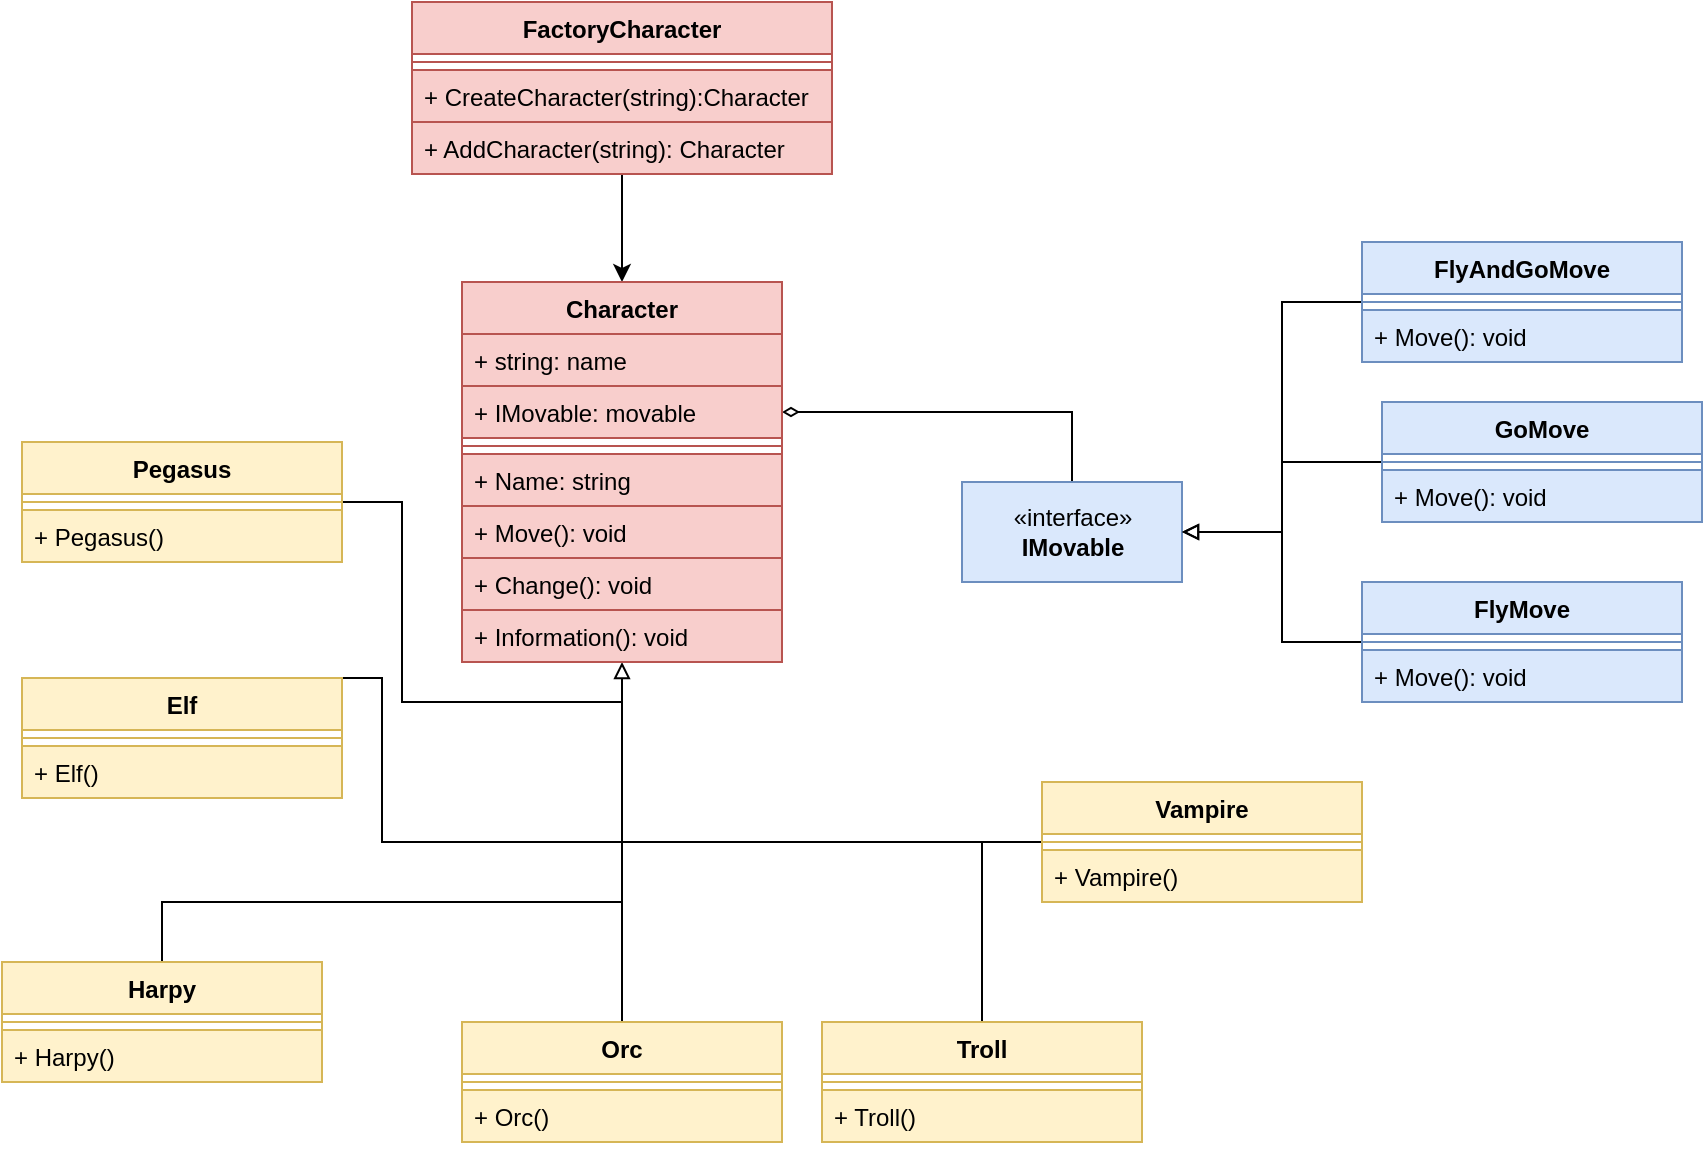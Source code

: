 <mxfile version="12.9.2" type="device"><diagram name="Page-1" id="55a83fd1-7818-8e21-69c5-c3457e3827bb"><mxGraphModel dx="2508" dy="755" grid="1" gridSize="10" guides="1" tooltips="1" connect="1" arrows="1" fold="1" page="1" pageScale="1" pageWidth="1100" pageHeight="850" background="#ffffff" math="0" shadow="0"><root><mxCell id="0"/><mxCell id="1" parent="0"/><mxCell id="e0YaBUsqbqb1EssQApzq-31" style="edgeStyle=orthogonalEdgeStyle;rounded=0;orthogonalLoop=1;jettySize=auto;html=1;entryX=0.5;entryY=1;entryDx=0;entryDy=0;endArrow=block;endFill=0;" parent="1" source="e0YaBUsqbqb1EssQApzq-22" target="e0YaBUsqbqb1EssQApzq-1" edge="1"><mxGeometry relative="1" as="geometry"/></mxCell><mxCell id="e0YaBUsqbqb1EssQApzq-45" style="edgeStyle=orthogonalEdgeStyle;rounded=0;orthogonalLoop=1;jettySize=auto;html=1;endArrow=none;endFill=0;" parent="1" source="e0YaBUsqbqb1EssQApzq-28" edge="1"><mxGeometry relative="1" as="geometry"><mxPoint x="300" y="520" as="targetPoint"/></mxGeometry></mxCell><mxCell id="e0YaBUsqbqb1EssQApzq-42" style="edgeStyle=orthogonalEdgeStyle;rounded=0;orthogonalLoop=1;jettySize=auto;html=1;endArrow=none;endFill=0;exitX=0.5;exitY=0;exitDx=0;exitDy=0;" parent="1" source="e0YaBUsqbqb1EssQApzq-5" edge="1"><mxGeometry relative="1" as="geometry"><mxPoint x="300" y="500" as="targetPoint"/><Array as="points"><mxPoint x="180" y="520"/><mxPoint x="300" y="520"/></Array></mxGeometry></mxCell><mxCell id="e0YaBUsqbqb1EssQApzq-46" style="edgeStyle=orthogonalEdgeStyle;rounded=0;orthogonalLoop=1;jettySize=auto;html=1;endArrow=none;endFill=0;" parent="1" source="e0YaBUsqbqb1EssQApzq-25" edge="1"><mxGeometry relative="1" as="geometry"><mxPoint x="570" y="520" as="targetPoint"/><Array as="points"><mxPoint x="300" y="520"/></Array></mxGeometry></mxCell><mxCell id="e0YaBUsqbqb1EssQApzq-22" value="Pegasus" style="swimlane;fontStyle=1;align=center;verticalAlign=top;childLayout=stackLayout;horizontal=1;startSize=26;horizontalStack=0;resizeParent=1;resizeParentMax=0;resizeLast=0;collapsible=1;marginBottom=0;fillColor=#fff2cc;strokeColor=#d6b656;" parent="1" vertex="1"><mxGeometry y="320" width="160" height="60" as="geometry"/></mxCell><mxCell id="e0YaBUsqbqb1EssQApzq-23" value="" style="line;strokeWidth=1;fillColor=#fff2cc;align=left;verticalAlign=middle;spacingTop=-1;spacingLeft=3;spacingRight=3;rotatable=0;labelPosition=right;points=[];portConstraint=eastwest;strokeColor=#d6b656;" parent="e0YaBUsqbqb1EssQApzq-22" vertex="1"><mxGeometry y="26" width="160" height="8" as="geometry"/></mxCell><mxCell id="e0YaBUsqbqb1EssQApzq-24" value="+ Pegasus()" style="text;strokeColor=#d6b656;fillColor=#fff2cc;align=left;verticalAlign=top;spacingLeft=4;spacingRight=4;overflow=hidden;rotatable=0;points=[[0,0.5],[1,0.5]];portConstraint=eastwest;" parent="e0YaBUsqbqb1EssQApzq-22" vertex="1"><mxGeometry y="34" width="160" height="26" as="geometry"/></mxCell><mxCell id="e0YaBUsqbqb1EssQApzq-5" value="Elf" style="swimlane;fontStyle=1;align=center;verticalAlign=top;childLayout=stackLayout;horizontal=1;startSize=26;horizontalStack=0;resizeParent=1;resizeParentMax=0;resizeLast=0;collapsible=1;marginBottom=0;fillColor=#fff2cc;strokeColor=#d6b656;" parent="1" vertex="1"><mxGeometry y="438" width="160" height="60" as="geometry"/></mxCell><mxCell id="e0YaBUsqbqb1EssQApzq-7" value="" style="line;strokeWidth=1;fillColor=#fff2cc;align=left;verticalAlign=middle;spacingTop=-1;spacingLeft=3;spacingRight=3;rotatable=0;labelPosition=right;points=[];portConstraint=eastwest;strokeColor=#d6b656;" parent="e0YaBUsqbqb1EssQApzq-5" vertex="1"><mxGeometry y="26" width="160" height="8" as="geometry"/></mxCell><mxCell id="e0YaBUsqbqb1EssQApzq-8" value="+ Elf()" style="text;strokeColor=#d6b656;fillColor=#fff2cc;align=left;verticalAlign=top;spacingLeft=4;spacingRight=4;overflow=hidden;rotatable=0;points=[[0,0.5],[1,0.5]];portConstraint=eastwest;" parent="e0YaBUsqbqb1EssQApzq-5" vertex="1"><mxGeometry y="34" width="160" height="26" as="geometry"/></mxCell><mxCell id="e0YaBUsqbqb1EssQApzq-49" style="edgeStyle=orthogonalEdgeStyle;rounded=0;orthogonalLoop=1;jettySize=auto;html=1;endArrow=none;endFill=0;" parent="1" source="e0YaBUsqbqb1EssQApzq-14" edge="1"><mxGeometry relative="1" as="geometry"><mxPoint x="300" y="450" as="targetPoint"/><Array as="points"><mxPoint x="70" y="550"/><mxPoint x="300" y="550"/></Array></mxGeometry></mxCell><mxCell id="e0YaBUsqbqb1EssQApzq-60" style="edgeStyle=orthogonalEdgeStyle;rounded=0;orthogonalLoop=1;jettySize=auto;html=1;entryX=0.5;entryY=0;entryDx=0;entryDy=0;endArrow=classic;endFill=1;startArrow=none;startFill=0;" parent="1" source="e0YaBUsqbqb1EssQApzq-54" target="e0YaBUsqbqb1EssQApzq-1" edge="1"><mxGeometry relative="1" as="geometry"/></mxCell><mxCell id="e0YaBUsqbqb1EssQApzq-54" value="FactoryCharacter" style="swimlane;fontStyle=1;align=center;verticalAlign=top;childLayout=stackLayout;horizontal=1;startSize=26;horizontalStack=0;resizeParent=1;resizeParentMax=0;resizeLast=0;collapsible=1;marginBottom=0;fillColor=#f8cecc;strokeColor=#b85450;" parent="1" vertex="1"><mxGeometry x="195" y="100" width="210" height="86" as="geometry"><mxRectangle x="220" y="300" width="90" height="26" as="alternateBounds"/></mxGeometry></mxCell><mxCell id="e0YaBUsqbqb1EssQApzq-57" value="" style="line;strokeWidth=1;fillColor=#f8cecc;align=left;verticalAlign=middle;spacingTop=-1;spacingLeft=3;spacingRight=3;rotatable=0;labelPosition=right;points=[];portConstraint=eastwest;strokeColor=#b85450;" parent="e0YaBUsqbqb1EssQApzq-54" vertex="1"><mxGeometry y="26" width="210" height="8" as="geometry"/></mxCell><mxCell id="e0YaBUsqbqb1EssQApzq-58" value="+ CreateCharacter(string):Character" style="text;strokeColor=#b85450;fillColor=#f8cecc;align=left;verticalAlign=top;spacingLeft=4;spacingRight=4;overflow=hidden;rotatable=0;points=[[0,0.5],[1,0.5]];portConstraint=eastwest;" parent="e0YaBUsqbqb1EssQApzq-54" vertex="1"><mxGeometry y="34" width="210" height="26" as="geometry"/></mxCell><mxCell id="e0YaBUsqbqb1EssQApzq-59" value="+ AddCharacter(string): Character" style="text;strokeColor=#b85450;fillColor=#f8cecc;align=left;verticalAlign=top;spacingLeft=4;spacingRight=4;overflow=hidden;rotatable=0;points=[[0,0.5],[1,0.5]];portConstraint=eastwest;" parent="e0YaBUsqbqb1EssQApzq-54" vertex="1"><mxGeometry y="60" width="210" height="26" as="geometry"/></mxCell><mxCell id="e0YaBUsqbqb1EssQApzq-81" style="edgeStyle=orthogonalEdgeStyle;rounded=0;orthogonalLoop=1;jettySize=auto;html=1;entryX=1;entryY=0.5;entryDx=0;entryDy=0;startArrow=none;startFill=0;endArrow=diamondThin;endFill=0;" parent="1" source="e0YaBUsqbqb1EssQApzq-61" target="e0YaBUsqbqb1EssQApzq-9" edge="1"><mxGeometry relative="1" as="geometry"/></mxCell><mxCell id="e0YaBUsqbqb1EssQApzq-61" value="«interface»&lt;br&gt;&lt;b&gt;IMovable&lt;/b&gt;" style="html=1;fillColor=#dae8fc;strokeColor=#6c8ebf;" parent="1" vertex="1"><mxGeometry x="470" y="340" width="110" height="50" as="geometry"/></mxCell><mxCell id="e0YaBUsqbqb1EssQApzq-14" value="Harpy" style="swimlane;fontStyle=1;align=center;verticalAlign=top;childLayout=stackLayout;horizontal=1;startSize=26;horizontalStack=0;resizeParent=1;resizeParentMax=0;resizeLast=0;collapsible=1;marginBottom=0;fillColor=#fff2cc;strokeColor=#d6b656;" parent="1" vertex="1"><mxGeometry x="-10" y="580" width="160" height="60" as="geometry"/></mxCell><mxCell id="e0YaBUsqbqb1EssQApzq-16" value="" style="line;strokeWidth=1;fillColor=#fff2cc;align=left;verticalAlign=middle;spacingTop=-1;spacingLeft=3;spacingRight=3;rotatable=0;labelPosition=right;points=[];portConstraint=eastwest;strokeColor=#d6b656;" parent="e0YaBUsqbqb1EssQApzq-14" vertex="1"><mxGeometry y="26" width="160" height="8" as="geometry"/></mxCell><mxCell id="e0YaBUsqbqb1EssQApzq-17" value="+ Harpy()" style="text;strokeColor=#d6b656;fillColor=#fff2cc;align=left;verticalAlign=top;spacingLeft=4;spacingRight=4;overflow=hidden;rotatable=0;points=[[0,0.5],[1,0.5]];portConstraint=eastwest;" parent="e0YaBUsqbqb1EssQApzq-14" vertex="1"><mxGeometry y="34" width="160" height="26" as="geometry"/></mxCell><mxCell id="e0YaBUsqbqb1EssQApzq-25" value="Orc" style="swimlane;fontStyle=1;align=center;verticalAlign=top;childLayout=stackLayout;horizontal=1;startSize=26;horizontalStack=0;resizeParent=1;resizeParentMax=0;resizeLast=0;collapsible=1;marginBottom=0;fillColor=#fff2cc;strokeColor=#d6b656;" parent="1" vertex="1"><mxGeometry x="220" y="610" width="160" height="60" as="geometry"/></mxCell><mxCell id="e0YaBUsqbqb1EssQApzq-26" value="" style="line;strokeWidth=1;fillColor=#fff2cc;align=left;verticalAlign=middle;spacingTop=-1;spacingLeft=3;spacingRight=3;rotatable=0;labelPosition=right;points=[];portConstraint=eastwest;strokeColor=#d6b656;" parent="e0YaBUsqbqb1EssQApzq-25" vertex="1"><mxGeometry y="26" width="160" height="8" as="geometry"/></mxCell><mxCell id="e0YaBUsqbqb1EssQApzq-27" value="+ Orc()" style="text;strokeColor=#d6b656;fillColor=#fff2cc;align=left;verticalAlign=top;spacingLeft=4;spacingRight=4;overflow=hidden;rotatable=0;points=[[0,0.5],[1,0.5]];portConstraint=eastwest;" parent="e0YaBUsqbqb1EssQApzq-25" vertex="1"><mxGeometry y="34" width="160" height="26" as="geometry"/></mxCell><mxCell id="e0YaBUsqbqb1EssQApzq-71" style="edgeStyle=orthogonalEdgeStyle;rounded=0;orthogonalLoop=1;jettySize=auto;html=1;startArrow=none;startFill=0;endArrow=none;endFill=0;" parent="1" source="e0YaBUsqbqb1EssQApzq-19" edge="1"><mxGeometry relative="1" as="geometry"><mxPoint x="480" y="520" as="targetPoint"/></mxGeometry></mxCell><mxCell id="e0YaBUsqbqb1EssQApzq-19" value="Troll" style="swimlane;fontStyle=1;align=center;verticalAlign=top;childLayout=stackLayout;horizontal=1;startSize=26;horizontalStack=0;resizeParent=1;resizeParentMax=0;resizeLast=0;collapsible=1;marginBottom=0;fillColor=#fff2cc;strokeColor=#d6b656;" parent="1" vertex="1"><mxGeometry x="400" y="610" width="160" height="60" as="geometry"/></mxCell><mxCell id="e0YaBUsqbqb1EssQApzq-20" value="" style="line;strokeWidth=1;fillColor=#fff2cc;align=left;verticalAlign=middle;spacingTop=-1;spacingLeft=3;spacingRight=3;rotatable=0;labelPosition=right;points=[];portConstraint=eastwest;strokeColor=#d6b656;" parent="e0YaBUsqbqb1EssQApzq-19" vertex="1"><mxGeometry y="26" width="160" height="8" as="geometry"/></mxCell><mxCell id="e0YaBUsqbqb1EssQApzq-21" value="+ Troll()" style="text;strokeColor=#d6b656;fillColor=#fff2cc;align=left;verticalAlign=top;spacingLeft=4;spacingRight=4;overflow=hidden;rotatable=0;points=[[0,0.5],[1,0.5]];portConstraint=eastwest;" parent="e0YaBUsqbqb1EssQApzq-19" vertex="1"><mxGeometry y="34" width="160" height="26" as="geometry"/></mxCell><mxCell id="e0YaBUsqbqb1EssQApzq-28" value="Vampire" style="swimlane;fontStyle=1;align=center;verticalAlign=top;childLayout=stackLayout;horizontal=1;startSize=26;horizontalStack=0;resizeParent=1;resizeParentMax=0;resizeLast=0;collapsible=1;marginBottom=0;fillColor=#fff2cc;strokeColor=#d6b656;" parent="1" vertex="1"><mxGeometry x="510" y="490" width="160" height="60" as="geometry"/></mxCell><mxCell id="e0YaBUsqbqb1EssQApzq-29" value="" style="line;strokeWidth=1;fillColor=#fff2cc;align=left;verticalAlign=middle;spacingTop=-1;spacingLeft=3;spacingRight=3;rotatable=0;labelPosition=right;points=[];portConstraint=eastwest;strokeColor=#d6b656;" parent="e0YaBUsqbqb1EssQApzq-28" vertex="1"><mxGeometry y="26" width="160" height="8" as="geometry"/></mxCell><mxCell id="e0YaBUsqbqb1EssQApzq-30" value="+ Vampire()" style="text;strokeColor=#d6b656;fillColor=#fff2cc;align=left;verticalAlign=top;spacingLeft=4;spacingRight=4;overflow=hidden;rotatable=0;points=[[0,0.5],[1,0.5]];portConstraint=eastwest;" parent="e0YaBUsqbqb1EssQApzq-28" vertex="1"><mxGeometry y="34" width="160" height="26" as="geometry"/></mxCell><mxCell id="e0YaBUsqbqb1EssQApzq-75" style="edgeStyle=orthogonalEdgeStyle;rounded=0;orthogonalLoop=1;jettySize=auto;html=1;entryX=1;entryY=0.5;entryDx=0;entryDy=0;startArrow=none;startFill=0;endArrow=block;endFill=0;" parent="1" source="e0YaBUsqbqb1EssQApzq-68" target="e0YaBUsqbqb1EssQApzq-61" edge="1"><mxGeometry relative="1" as="geometry"><Array as="points"><mxPoint x="630" y="420"/><mxPoint x="630" y="365"/></Array></mxGeometry></mxCell><mxCell id="e0YaBUsqbqb1EssQApzq-68" value="FlyMove" style="swimlane;fontStyle=1;align=center;verticalAlign=top;childLayout=stackLayout;horizontal=1;startSize=26;horizontalStack=0;resizeParent=1;resizeParentMax=0;resizeLast=0;collapsible=1;marginBottom=0;fillColor=#dae8fc;strokeColor=#6c8ebf;" parent="1" vertex="1"><mxGeometry x="670" y="390" width="160" height="60" as="geometry"/></mxCell><mxCell id="e0YaBUsqbqb1EssQApzq-69" value="" style="line;strokeWidth=1;fillColor=#dae8fc;align=left;verticalAlign=middle;spacingTop=-1;spacingLeft=3;spacingRight=3;rotatable=0;labelPosition=right;points=[];portConstraint=eastwest;strokeColor=#6c8ebf;" parent="e0YaBUsqbqb1EssQApzq-68" vertex="1"><mxGeometry y="26" width="160" height="8" as="geometry"/></mxCell><mxCell id="e0YaBUsqbqb1EssQApzq-70" value="+ Move(): void" style="text;strokeColor=#6c8ebf;fillColor=#dae8fc;align=left;verticalAlign=top;spacingLeft=4;spacingRight=4;overflow=hidden;rotatable=0;points=[[0,0.5],[1,0.5]];portConstraint=eastwest;" parent="e0YaBUsqbqb1EssQApzq-68" vertex="1"><mxGeometry y="34" width="160" height="26" as="geometry"/></mxCell><mxCell id="e0YaBUsqbqb1EssQApzq-78" style="edgeStyle=orthogonalEdgeStyle;rounded=0;orthogonalLoop=1;jettySize=auto;html=1;entryX=1;entryY=0.5;entryDx=0;entryDy=0;startArrow=none;startFill=0;endArrow=block;endFill=0;" parent="1" source="e0YaBUsqbqb1EssQApzq-64" target="e0YaBUsqbqb1EssQApzq-61" edge="1"><mxGeometry relative="1" as="geometry"/></mxCell><mxCell id="e0YaBUsqbqb1EssQApzq-80" style="edgeStyle=orthogonalEdgeStyle;rounded=0;orthogonalLoop=1;jettySize=auto;html=1;startArrow=none;startFill=0;endArrow=none;endFill=0;" parent="1" source="e0YaBUsqbqb1EssQApzq-72" edge="1"><mxGeometry relative="1" as="geometry"><mxPoint x="630" y="330" as="targetPoint"/><Array as="points"><mxPoint x="630" y="250"/></Array></mxGeometry></mxCell><mxCell id="e0YaBUsqbqb1EssQApzq-72" value="FlyAndGoMove" style="swimlane;fontStyle=1;align=center;verticalAlign=top;childLayout=stackLayout;horizontal=1;startSize=26;horizontalStack=0;resizeParent=1;resizeParentMax=0;resizeLast=0;collapsible=1;marginBottom=0;fillColor=#dae8fc;strokeColor=#6c8ebf;" parent="1" vertex="1"><mxGeometry x="670" y="220" width="160" height="60" as="geometry"/></mxCell><mxCell id="e0YaBUsqbqb1EssQApzq-73" value="" style="line;strokeWidth=1;fillColor=#dae8fc;align=left;verticalAlign=middle;spacingTop=-1;spacingLeft=3;spacingRight=3;rotatable=0;labelPosition=right;points=[];portConstraint=eastwest;strokeColor=#6c8ebf;" parent="e0YaBUsqbqb1EssQApzq-72" vertex="1"><mxGeometry y="26" width="160" height="8" as="geometry"/></mxCell><mxCell id="e0YaBUsqbqb1EssQApzq-74" value="+ Move(): void" style="text;strokeColor=#6c8ebf;fillColor=#dae8fc;align=left;verticalAlign=top;spacingLeft=4;spacingRight=4;overflow=hidden;rotatable=0;points=[[0,0.5],[1,0.5]];portConstraint=eastwest;" parent="e0YaBUsqbqb1EssQApzq-72" vertex="1"><mxGeometry y="34" width="160" height="26" as="geometry"/></mxCell><mxCell id="e0YaBUsqbqb1EssQApzq-64" value="GoMove" style="swimlane;fontStyle=1;align=center;verticalAlign=top;childLayout=stackLayout;horizontal=1;startSize=26;horizontalStack=0;resizeParent=1;resizeParentMax=0;resizeLast=0;collapsible=1;marginBottom=0;fillColor=#dae8fc;strokeColor=#6c8ebf;" parent="1" vertex="1"><mxGeometry x="680" y="300" width="160" height="60" as="geometry"/></mxCell><mxCell id="e0YaBUsqbqb1EssQApzq-66" value="" style="line;strokeWidth=1;fillColor=#dae8fc;align=left;verticalAlign=middle;spacingTop=-1;spacingLeft=3;spacingRight=3;rotatable=0;labelPosition=right;points=[];portConstraint=eastwest;strokeColor=#6c8ebf;" parent="e0YaBUsqbqb1EssQApzq-64" vertex="1"><mxGeometry y="26" width="160" height="8" as="geometry"/></mxCell><mxCell id="e0YaBUsqbqb1EssQApzq-67" value="+ Move(): void" style="text;strokeColor=#6c8ebf;fillColor=#dae8fc;align=left;verticalAlign=top;spacingLeft=4;spacingRight=4;overflow=hidden;rotatable=0;points=[[0,0.5],[1,0.5]];portConstraint=eastwest;" parent="e0YaBUsqbqb1EssQApzq-64" vertex="1"><mxGeometry y="34" width="160" height="26" as="geometry"/></mxCell><mxCell id="e0YaBUsqbqb1EssQApzq-1" value="Сharacter" style="swimlane;fontStyle=1;align=center;verticalAlign=top;childLayout=stackLayout;horizontal=1;startSize=26;horizontalStack=0;resizeParent=1;resizeParentMax=0;resizeLast=0;collapsible=1;marginBottom=0;fillColor=#f8cecc;strokeColor=#b85450;" parent="1" vertex="1"><mxGeometry x="220" y="240" width="160" height="190" as="geometry"><mxRectangle x="220" y="300" width="90" height="26" as="alternateBounds"/></mxGeometry></mxCell><mxCell id="e0YaBUsqbqb1EssQApzq-2" value="+ string: name" style="text;strokeColor=#b85450;fillColor=#f8cecc;align=left;verticalAlign=top;spacingLeft=4;spacingRight=4;overflow=hidden;rotatable=0;points=[[0,0.5],[1,0.5]];portConstraint=eastwest;" parent="e0YaBUsqbqb1EssQApzq-1" vertex="1"><mxGeometry y="26" width="160" height="26" as="geometry"/></mxCell><mxCell id="e0YaBUsqbqb1EssQApzq-9" value="+ IMovable: movable" style="text;strokeColor=#b85450;fillColor=#f8cecc;align=left;verticalAlign=top;spacingLeft=4;spacingRight=4;overflow=hidden;rotatable=0;points=[[0,0.5],[1,0.5]];portConstraint=eastwest;" parent="e0YaBUsqbqb1EssQApzq-1" vertex="1"><mxGeometry y="52" width="160" height="26" as="geometry"/></mxCell><mxCell id="e0YaBUsqbqb1EssQApzq-3" value="" style="line;strokeWidth=1;fillColor=#f8cecc;align=left;verticalAlign=middle;spacingTop=-1;spacingLeft=3;spacingRight=3;rotatable=0;labelPosition=right;points=[];portConstraint=eastwest;strokeColor=#b85450;" parent="e0YaBUsqbqb1EssQApzq-1" vertex="1"><mxGeometry y="78" width="160" height="8" as="geometry"/></mxCell><mxCell id="e0YaBUsqbqb1EssQApzq-4" value="+ Name: string" style="text;strokeColor=#b85450;fillColor=#f8cecc;align=left;verticalAlign=top;spacingLeft=4;spacingRight=4;overflow=hidden;rotatable=0;points=[[0,0.5],[1,0.5]];portConstraint=eastwest;" parent="e0YaBUsqbqb1EssQApzq-1" vertex="1"><mxGeometry y="86" width="160" height="26" as="geometry"/></mxCell><mxCell id="e0YaBUsqbqb1EssQApzq-10" value="+ Move(): void" style="text;strokeColor=#b85450;fillColor=#f8cecc;align=left;verticalAlign=top;spacingLeft=4;spacingRight=4;overflow=hidden;rotatable=0;points=[[0,0.5],[1,0.5]];portConstraint=eastwest;" parent="e0YaBUsqbqb1EssQApzq-1" vertex="1"><mxGeometry y="112" width="160" height="26" as="geometry"/></mxCell><mxCell id="8tt7F__pj2M0KjhOyudp-1" value="+ Change(): void" style="text;strokeColor=#b85450;fillColor=#f8cecc;align=left;verticalAlign=top;spacingLeft=4;spacingRight=4;overflow=hidden;rotatable=0;points=[[0,0.5],[1,0.5]];portConstraint=eastwest;" parent="e0YaBUsqbqb1EssQApzq-1" vertex="1"><mxGeometry y="138" width="160" height="26" as="geometry"/></mxCell><mxCell id="8tt7F__pj2M0KjhOyudp-2" value="+ Information(): void" style="text;strokeColor=#b85450;fillColor=#f8cecc;align=left;verticalAlign=top;spacingLeft=4;spacingRight=4;overflow=hidden;rotatable=0;points=[[0,0.5],[1,0.5]];portConstraint=eastwest;" parent="e0YaBUsqbqb1EssQApzq-1" vertex="1"><mxGeometry y="164" width="160" height="26" as="geometry"/></mxCell></root></mxGraphModel></diagram></mxfile>